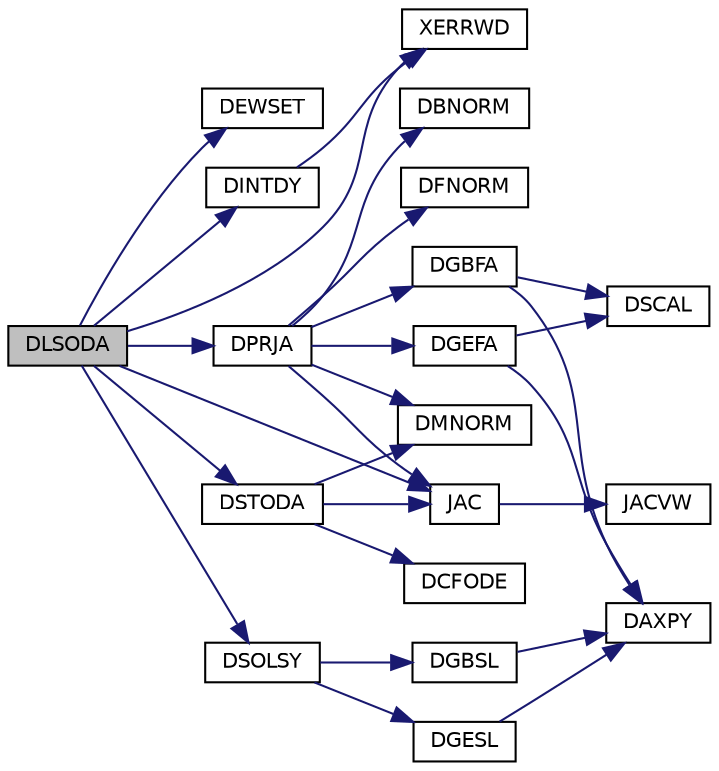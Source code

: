 digraph G
{
  edge [fontname="Helvetica",fontsize="10",labelfontname="Helvetica",labelfontsize="10"];
  node [fontname="Helvetica",fontsize="10",shape=record];
  rankdir=LR;
  Node1 [label="DLSODA",height=0.2,width=0.4,color="black", fillcolor="grey75", style="filled" fontcolor="black"];
  Node1 -> Node2 [color="midnightblue",fontsize="10",style="solid",fontname="Helvetica"];
  Node2 [label="DEWSET",height=0.2,width=0.4,color="black", fillcolor="white", style="filled",URL="$opkda1_8f.html#a7e2875635024f372ed49a93b0fd99767"];
  Node1 -> Node3 [color="midnightblue",fontsize="10",style="solid",fontname="Helvetica"];
  Node3 [label="DINTDY",height=0.2,width=0.4,color="black", fillcolor="white", style="filled",URL="$opkda1_8f.html#a884559759f834303a611b141c29c071b"];
  Node3 -> Node4 [color="midnightblue",fontsize="10",style="solid",fontname="Helvetica"];
  Node4 [label="XERRWD",height=0.2,width=0.4,color="black", fillcolor="white", style="filled",URL="$opkda2_8f.html#ac702022c449624bec062dbb09eccccd0"];
  Node1 -> Node5 [color="midnightblue",fontsize="10",style="solid",fontname="Helvetica"];
  Node5 [label="DPRJA",height=0.2,width=0.4,color="black", fillcolor="white", style="filled",URL="$opkda1_8f.html#a0f4c6b47dff20bf7db636df53aad9d9f"];
  Node5 -> Node6 [color="midnightblue",fontsize="10",style="solid",fontname="Helvetica"];
  Node6 [label="DBNORM",height=0.2,width=0.4,color="black", fillcolor="white", style="filled",URL="$opkda1_8f.html#ad8009a8b2caa8c51fcbe6692830de2e4"];
  Node5 -> Node7 [color="midnightblue",fontsize="10",style="solid",fontname="Helvetica"];
  Node7 [label="DFNORM",height=0.2,width=0.4,color="black", fillcolor="white", style="filled",URL="$opkda1_8f.html#af954234e205c5ab0fa82dfa5f8247425"];
  Node5 -> Node8 [color="midnightblue",fontsize="10",style="solid",fontname="Helvetica"];
  Node8 [label="DGBFA",height=0.2,width=0.4,color="black", fillcolor="white", style="filled",URL="$opkda2_8f.html#ac4c5614c38d9b71ef0f1a1966c9ba95d"];
  Node8 -> Node9 [color="midnightblue",fontsize="10",style="solid",fontname="Helvetica"];
  Node9 [label="DAXPY",height=0.2,width=0.4,color="black", fillcolor="white", style="filled",URL="$opkda2_8f.html#aab33f5d0b86ce882c644ed8ebef0d37a"];
  Node8 -> Node10 [color="midnightblue",fontsize="10",style="solid",fontname="Helvetica"];
  Node10 [label="DSCAL",height=0.2,width=0.4,color="black", fillcolor="white", style="filled",URL="$opkda2_8f.html#a01717dda8d7fc23df8e65fb4ab83c243"];
  Node5 -> Node11 [color="midnightblue",fontsize="10",style="solid",fontname="Helvetica"];
  Node11 [label="DGEFA",height=0.2,width=0.4,color="black", fillcolor="white", style="filled",URL="$opkda2_8f.html#a036d3c51b8c1de02f74beb2ce11bc50c"];
  Node11 -> Node9 [color="midnightblue",fontsize="10",style="solid",fontname="Helvetica"];
  Node11 -> Node10 [color="midnightblue",fontsize="10",style="solid",fontname="Helvetica"];
  Node5 -> Node12 [color="midnightblue",fontsize="10",style="solid",fontname="Helvetica"];
  Node12 [label="DMNORM",height=0.2,width=0.4,color="black", fillcolor="white", style="filled",URL="$opkda1_8f.html#ab4678d94fb5ab0f494125b001af7be1f"];
  Node5 -> Node13 [color="midnightblue",fontsize="10",style="solid",fontname="Helvetica"];
  Node13 [label="JAC",height=0.2,width=0.4,color="black", fillcolor="white", style="filled",URL="$nautilus_8f90.html#a788858b251b77eee1d000889202dc641"];
  Node13 -> Node14 [color="midnightblue",fontsize="10",style="solid",fontname="Helvetica"];
  Node14 [label="JACVW",height=0.2,width=0.4,color="black", fillcolor="white", style="filled",URL="$nls__odes_8f90.html#aa4399e19ae8bf5b6ef3102b2a75329cc"];
  Node1 -> Node15 [color="midnightblue",fontsize="10",style="solid",fontname="Helvetica"];
  Node15 [label="DSOLSY",height=0.2,width=0.4,color="black", fillcolor="white", style="filled",URL="$opkda1_8f.html#a25b968f6dbc71a6aeeeef4eab2a94e49"];
  Node15 -> Node16 [color="midnightblue",fontsize="10",style="solid",fontname="Helvetica"];
  Node16 [label="DGBSL",height=0.2,width=0.4,color="black", fillcolor="white", style="filled",URL="$opkda2_8f.html#afcc4a44cd12b165cb47ea2de8c2a6215"];
  Node16 -> Node9 [color="midnightblue",fontsize="10",style="solid",fontname="Helvetica"];
  Node15 -> Node17 [color="midnightblue",fontsize="10",style="solid",fontname="Helvetica"];
  Node17 [label="DGESL",height=0.2,width=0.4,color="black", fillcolor="white", style="filled",URL="$opkda2_8f.html#a9f9582245ed42239b8958601ad45b277"];
  Node17 -> Node9 [color="midnightblue",fontsize="10",style="solid",fontname="Helvetica"];
  Node1 -> Node18 [color="midnightblue",fontsize="10",style="solid",fontname="Helvetica"];
  Node18 [label="DSTODA",height=0.2,width=0.4,color="black", fillcolor="white", style="filled",URL="$opkda1_8f.html#aa00976345b7f4fb84af59820b1d5d2a9"];
  Node18 -> Node19 [color="midnightblue",fontsize="10",style="solid",fontname="Helvetica"];
  Node19 [label="DCFODE",height=0.2,width=0.4,color="black", fillcolor="white", style="filled",URL="$opkda1_8f.html#a243334276bcf8d8b0b015fd77a053847"];
  Node18 -> Node12 [color="midnightblue",fontsize="10",style="solid",fontname="Helvetica"];
  Node18 -> Node13 [color="midnightblue",fontsize="10",style="solid",fontname="Helvetica"];
  Node1 -> Node13 [color="midnightblue",fontsize="10",style="solid",fontname="Helvetica"];
  Node1 -> Node4 [color="midnightblue",fontsize="10",style="solid",fontname="Helvetica"];
}
